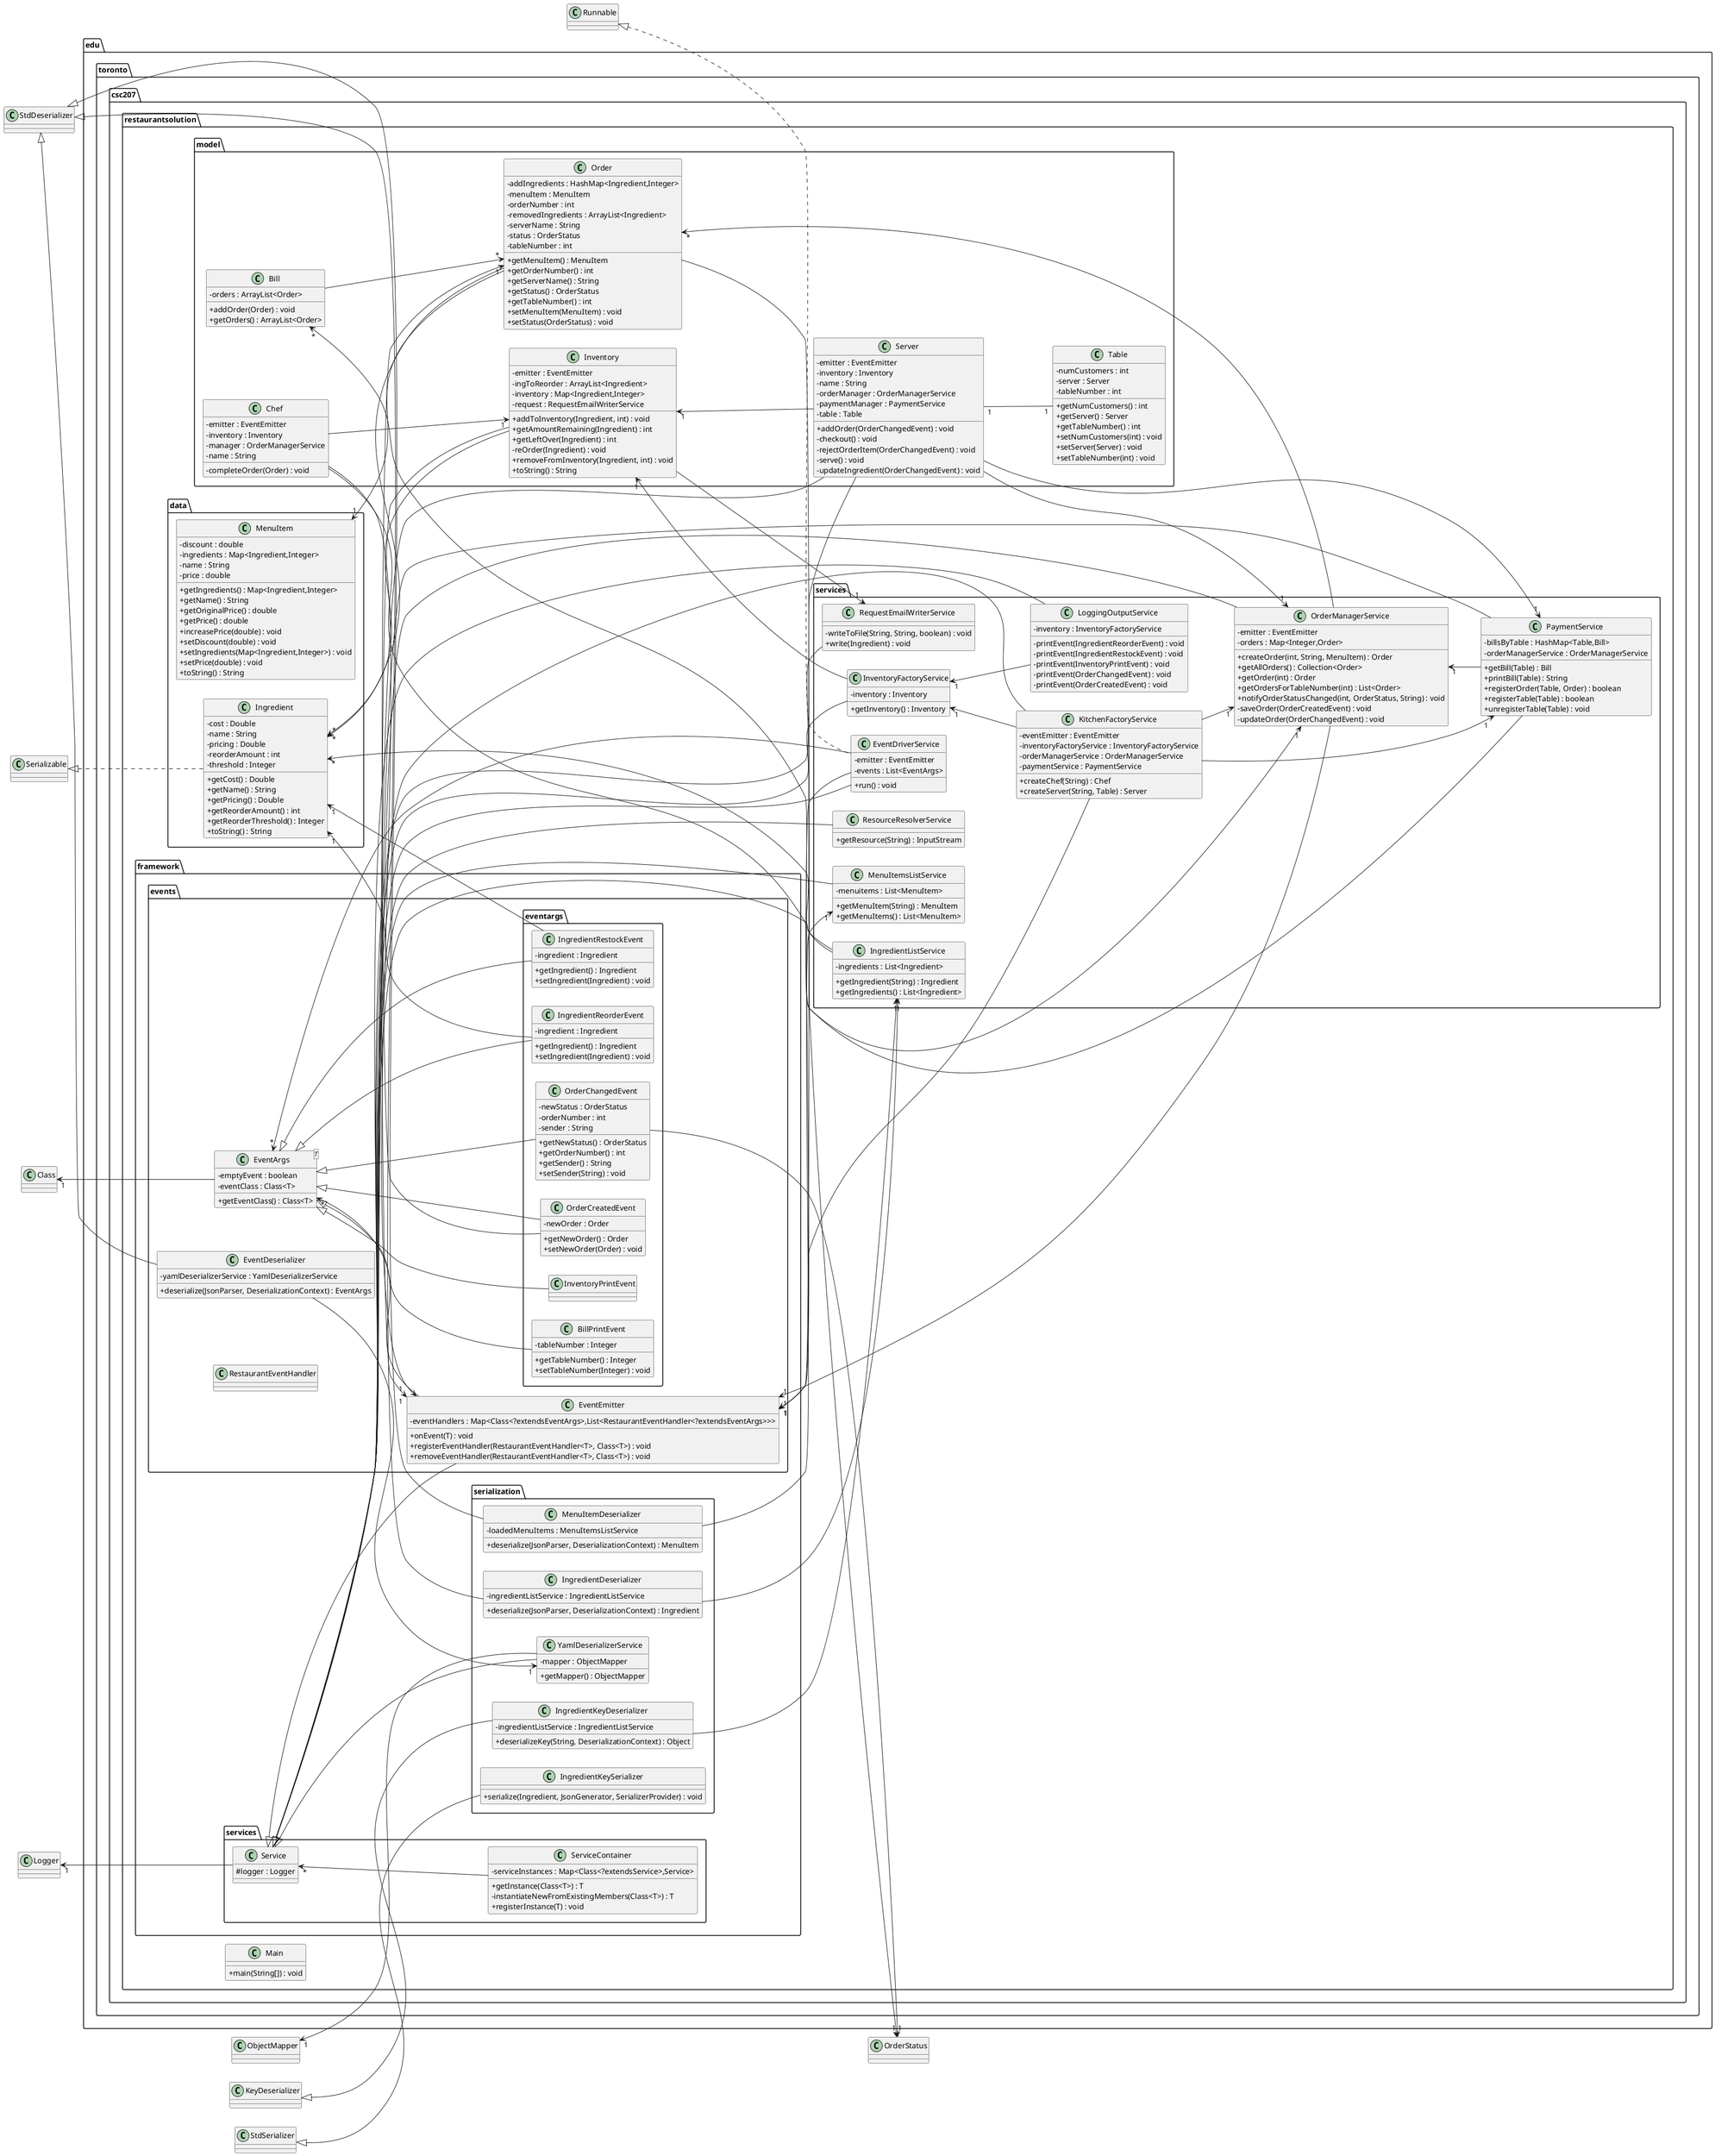 @startuml
left to right direction
skinparam classAttributeIconSize 0
package edu.toronto.csc207.restaurantsolution.data {
class Ingredient {
        - cost : Double
        - name : String
        - pricing : Double
        - reorderAmount : int
        - threshold : Integer
        + getCost() : Double
        + getName() : String
        + getPricing() : Double
        + getReorderAmount() : int
        + getReorderThreshold() : Integer
        + toString() : String
}
class MenuItem {
        - discount : double
        - ingredients : Map<Ingredient,Integer>
        - name : String
        - price : double
        + getIngredients() : Map<Ingredient,Integer>
        + getName() : String
        + getOriginalPrice() : double
        + getPrice() : double
        + increasePrice(double) : void
        + setDiscount(double) : void
        + setIngredients(Map<Ingredient,Integer>) : void
        + setPrice(double) : void
        + toString() : String
}
}
package edu.toronto.csc207.restaurantsolution.framework.events.eventargs {
class BillPrintEvent {
        - tableNumber : Integer
        + getTableNumber() : Integer
        + setTableNumber(Integer) : void
}
class IngredientReorderEvent {
        - ingredient : Ingredient
        + getIngredient() : Ingredient
        + setIngredient(Ingredient) : void
}
class IngredientRestockEvent {
        - ingredient : Ingredient
        + getIngredient() : Ingredient
        + setIngredient(Ingredient) : void
}
class InventoryPrintEvent {
}
class OrderChangedEvent {
        - newStatus : OrderStatus
        - orderNumber : int
        - sender : String
        + getNewStatus() : OrderStatus
        + getOrderNumber() : int
        + getSender() : String
        + setSender(String) : void
}
class OrderCreatedEvent {
        - newOrder : Order
        + getNewOrder() : Order
        + setNewOrder(Order) : void
}
}
package edu.toronto.csc207.restaurantsolution.framework.events {
class EventArgs<T> {
        - emptyEvent : boolean
        - eventClass : Class<T>
        + getEventClass() : Class<T>
}
class EventDeserializer {
        - yamlDeserializerService : YamlDeserializerService
        + deserialize(JsonParser, DeserializationContext) : EventArgs
}
class EventEmitter {
        - eventHandlers : Map<Class<?extendsEventArgs>,List<RestaurantEventHandler<?extendsEventArgs>>>
        + onEvent(T) : void
        + registerEventHandler(RestaurantEventHandler<T>, Class<T>) : void
        + removeEventHandler(RestaurantEventHandler<T>, Class<T>) : void
}
class RestaurantEventHandler {
}
}
package edu.toronto.csc207.restaurantsolution.framework.serialization {
class IngredientDeserializer {
        - ingredientListService : IngredientListService
        + deserialize(JsonParser, DeserializationContext) : Ingredient
}
class IngredientKeyDeserializer {
        - ingredientListService : IngredientListService
        + deserializeKey(String, DeserializationContext) : Object
}
class IngredientKeySerializer {
        + serialize(Ingredient, JsonGenerator, SerializerProvider) : void
}
class MenuItemDeserializer {
        - loadedMenuItems : MenuItemsListService
        + deserialize(JsonParser, DeserializationContext) : MenuItem
}
class YamlDeserializerService {
        - mapper : ObjectMapper
        + getMapper() : ObjectMapper
}
}
package edu.toronto.csc207.restaurantsolution.framework.services {
class Service {
        # logger : Logger
}
class ServiceContainer {
        - serviceInstances : Map<Class<?extendsService>,Service>
        + getInstance(Class<T>) : T
        - instantiateNewFromExistingMembers(Class<T>) : T
        + registerInstance(T) : void
}
}
package edu.toronto.csc207.restaurantsolution {
class Main {
        + main(String[]) : void
}
}
package edu.toronto.csc207.restaurantsolution.model {
class Bill {
        - orders : ArrayList<Order>
        + addOrder(Order) : void
        + getOrders() : ArrayList<Order>
}
class Chef {
        - emitter : EventEmitter
        - inventory : Inventory
        - manager : OrderManagerService
        - name : String
        - completeOrder(Order) : void
}
class Inventory {
        - emitter : EventEmitter
        - ingToReorder : ArrayList<Ingredient>
        - inventory : Map<Ingredient,Integer>
        - request : RequestEmailWriterService
        + addToInventory(Ingredient, int) : void
        + getAmountRemaining(Ingredient) : int
        + getLeftOver(Ingredient) : int
        - reOrder(Ingredient) : void
        + removeFromInventory(Ingredient, int) : void
        + toString() : String
}
class Order {
        - addIngredients : HashMap<Ingredient,Integer>
        - menuItem : MenuItem
        - orderNumber : int
        - removedIngredients : ArrayList<Ingredient>
        - serverName : String
        - status : OrderStatus
        - tableNumber : int
        + getMenuItem() : MenuItem
        + getOrderNumber() : int
        + getServerName() : String
        + getStatus() : OrderStatus
        + getTableNumber() : int
        + setMenuItem(MenuItem) : void
        + setStatus(OrderStatus) : void
}
class Server {
        - emitter : EventEmitter
        - inventory : Inventory
        - name : String
        - orderManager : OrderManagerService
        - paymentManager : PaymentService
        - table : Table
        + addOrder(OrderChangedEvent) : void
        - checkout() : void
        - rejectOrderItem(OrderChangedEvent) : void
        - serve() : void
        - updateIngredient(OrderChangedEvent) : void
}
class Table {
        - numCustomers : int
        - server : Server
        - tableNumber : int
        + getNumCustomers() : int
        + getServer() : Server
        + getTableNumber() : int
        + setNumCustomers(int) : void
        + setServer(Server) : void
        + setTableNumber(int) : void
}
}
package edu.toronto.csc207.restaurantsolution.services {
class EventDriverService {
        - emitter : EventEmitter
        - events : List<EventArgs>
        + run() : void
}
class IngredientListService {
        - ingredients : List<Ingredient>
        + getIngredient(String) : Ingredient
        + getIngredients() : List<Ingredient>
}
class InventoryFactoryService {
        - inventory : Inventory
        + getInventory() : Inventory
}
class KitchenFactoryService {
        - eventEmitter : EventEmitter
        - inventoryFactoryService : InventoryFactoryService
        - orderManagerService : OrderManagerService
        - paymentService : PaymentService
        + createChef(String) : Chef
        + createServer(String, Table) : Server
}
class LoggingOutputService {
        - inventory : InventoryFactoryService
        - printEvent(IngredientReorderEvent) : void
        - printEvent(IngredientRestockEvent) : void
        - printEvent(InventoryPrintEvent) : void
        - printEvent(OrderChangedEvent) : void
        - printEvent(OrderCreatedEvent) : void
}
class MenuItemsListService {
        - menuitems : List<MenuItem>
        + getMenuItem(String) : MenuItem
        + getMenuItems() : List<MenuItem>
}

class OrderManagerService {
        - emitter : EventEmitter
        - orders : Map<Integer,Order>
        + createOrder(int, String, MenuItem) : Order
        + getAllOrders() : Collection<Order>
        + getOrder(int) : Order
        + getOrdersForTableNumber(int) : List<Order>
        + notifyOrderStatusChanged(int, OrderStatus, String) : void
        - saveOrder(OrderCreatedEvent) : void
        - updateOrder(OrderChangedEvent) : void
}
class PaymentService {
        - billsByTable : HashMap<Table,Bill>
        - orderManagerService : OrderManagerService
        + getBill(Table) : Bill
        + printBill(Table) : String
        + registerOrder(Table, Order) : boolean
        + registerTable(Table) : boolean
        + unregisterTable(Table) : void
}
class RequestEmailWriterService {
        - writeToFile(String, String, boolean) : void
        + write(Ingredient) : void
}
class ResourceResolverService {
        + getResource(String) : InputStream
}
}

EventArgs <|-- BillPrintEvent
EventArgs <|-- IngredientReorderEvent
EventArgs <|-- IngredientRestockEvent
EventArgs <|-- InventoryPrintEvent
EventArgs <|-- OrderChangedEvent
EventArgs <|-- OrderCreatedEvent
StdDeserializer <|-- EventDeserializer
Service <|-- EventEmitter
StdDeserializer <|-- IngredientDeserializer
KeyDeserializer <|-- IngredientKeyDeserializer
StdSerializer <|-- IngredientKeySerializer
StdDeserializer <|-- MenuItemDeserializer
Service <|-- YamlDeserializerService
Service <|-- Server
Service <|-- EventDriverService
Service <|-- IngredientListService
Service <|-- InventoryFactoryService
Service <|-- KitchenFactoryService
Service <|-- LoggingOutputService
Service <|-- MenuItemsListService
Service <|-- OrderManagerService
Service <|-- PaymentService
Service <|-- RequestEmailWriterService
Service <|-- ResourceResolverService
Serializable <|.. Ingredient
Runnable <|.. EventDriverService
Chef --> "1" EventEmitter
Ingredient "1" <-- IngredientRestockEvent
Inventory "1" <-- InventoryFactoryService
IngredientKeyDeserializer --> "1" IngredientListService
Ingredient "*" <-- Order
MenuItem "1" <-- Order
KitchenFactoryService --> "1" PaymentService
EventDeserializer --> "1" YamlDeserializerService
Order "1" <-- OrderCreatedEvent
EventEmitter "1" <-- KitchenFactoryService
Ingredient "*" <-- IngredientListService
ObjectMapper "1" <-- YamlDeserializerService
Chef --> "1" Inventory
Order --> "1" OrderStatus
Ingredient "1" <-- IngredientReorderEvent
Bill --> "*" Order
Class "1" <-- EventArgs
Bill "*" <-- PaymentService
EventDriverService --> "1" EventEmitter
Logger "1" <-- Service
EventArgs "*" <-- EventEmitter
Order "*" <-- OrderManagerService
InventoryFactoryService "1" <-- KitchenFactoryService
Inventory "1" <-- Server
Chef --> "1" OrderManagerService
PaymentService "1" <-- Server
EventEmitter "1" <-- Server
EventEmitter "1" <-- OrderManagerService
IngredientDeserializer --> "1" IngredientListService
Server "1" -- "1" Table
InventoryFactoryService "1" <-- LoggingOutputService
Service "*" <-- ServiceContainer
EventEmitter "1" <-- Inventory
OrderManagerService "1" <-- Server
Inventory --> "1" RequestEmailWriterService
OrderChangedEvent --> "1" OrderStatus
MenuItemDeserializer --> "1" MenuItemsListService
EventArgs "*" <-- EventDriverService
Ingredient "*" <-- Inventory
KitchenFactoryService --> "1" OrderManagerService
OrderManagerService "1" <-- PaymentService
@enduml